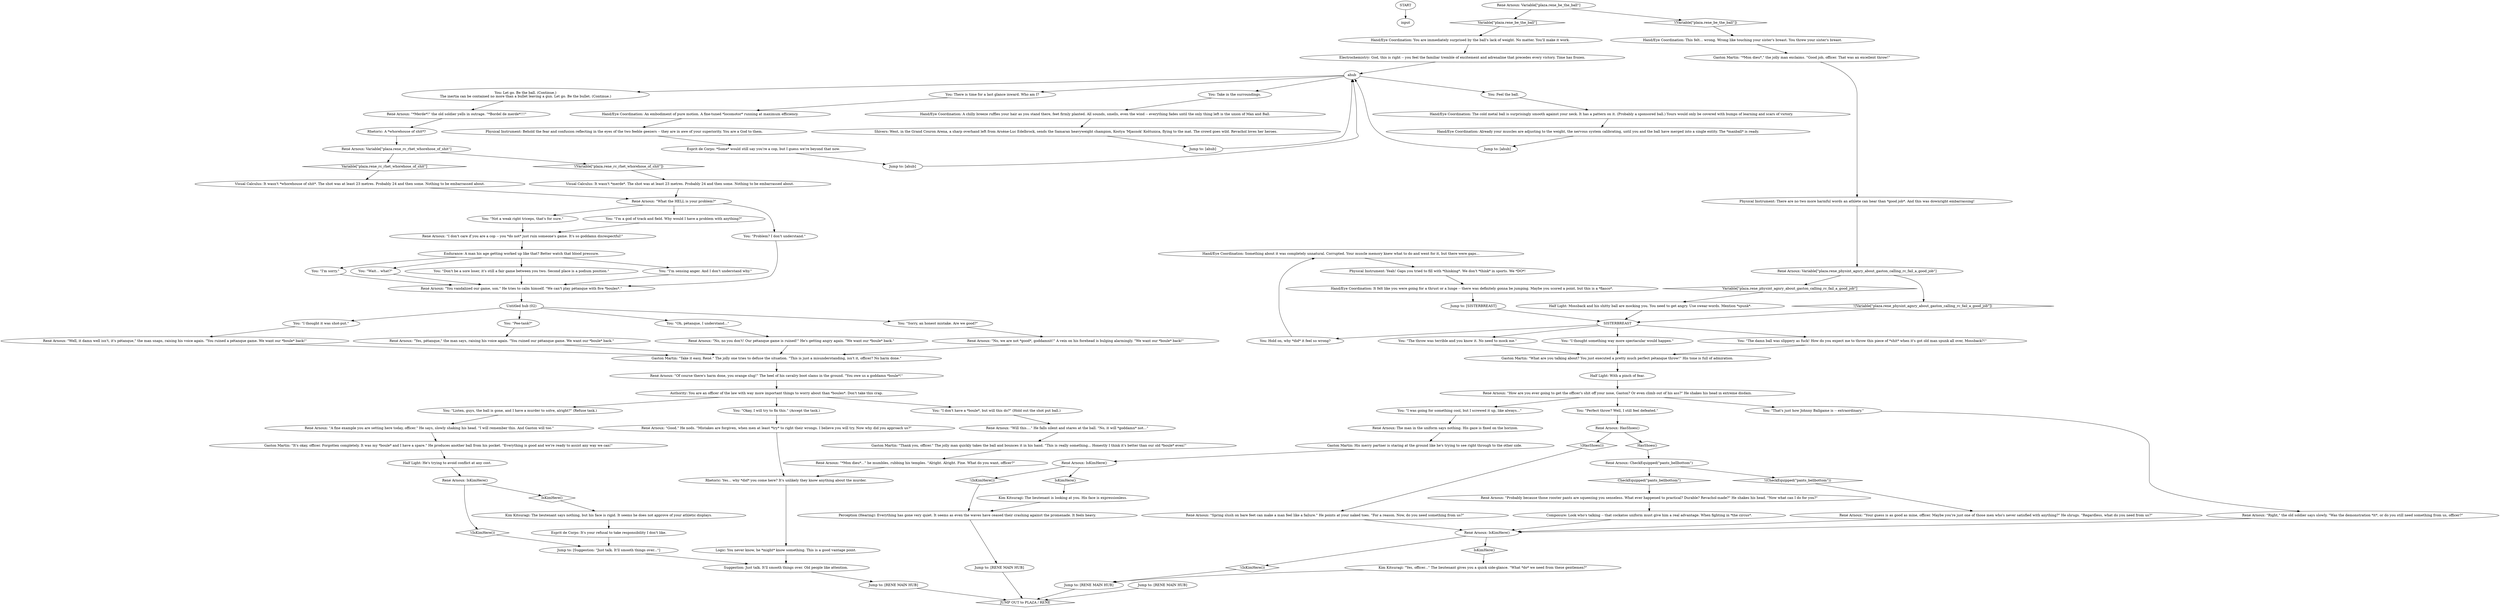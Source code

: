 # PLAZA / RENE PETANQUE
# René pétanque-ball RC.
# ==================================================
digraph G {
	  0 [label="START"];
	  1 [label="input"];
	  2 [label="Hand/Eye Coordination: Something about it was completely unnatural. Corrupted. Your muscle memory knew what to do and went for it, but there were gaps..."];
	  3 [label="René Arnoux: \"A fine example you are setting here today, officer.\" He says, slowly shaking his head. \"I will remember this. And Gaston will too.\""];
	  4 [label="Jump to: [Suggestion: \"Just talk. It'll smooth things over...\"]"];
	  5 [label="Esprit de Corps: It's your refusal to take responsibility I don't like."];
	  6 [label="René Arnoux: \"*Mon dieu*...\" he mumbles, rubbing his temples. \"Alright. Alright. Fine. What do you want, officer?\""];
	  7 [label="René Arnoux: Variable[\"plaza.rene_be_the_ball\"]"];
	  8 [label="Variable[\"plaza.rene_be_the_ball\"]", shape=diamond];
	  9 [label="!(Variable[\"plaza.rene_be_the_ball\"])", shape=diamond];
	  10 [label="You: \"Problem? I don't understand.\""];
	  11 [label="Hand/Eye Coordination: You are immediately surprised by the ball's lack of weight. No matter. You'll make it work."];
	  12 [label="You: \"Sorry, an honest mistake. Are we good?\""];
	  13 [label="Half Light: He's trying to avoid conflict at any cost."];
	  14 [label="You: \"I don't have a *boule*, but will this do?\" (Hold out the shot put ball.)"];
	  15 [label="ahub"];
	  16 [label="You: Feel the ball."];
	  17 [label="Jump to: [RENE MAIN HUB]"];
	  18 [label="René Arnoux: Variable[\"plaza.rene_physint_agnry_about_gaston_calling_rc_fail_a_good_job\"]"];
	  19 [label="Variable[\"plaza.rene_physint_agnry_about_gaston_calling_rc_fail_a_good_job\"]", shape=diamond];
	  20 [label="!(Variable[\"plaza.rene_physint_agnry_about_gaston_calling_rc_fail_a_good_job\"])", shape=diamond];
	  21 [label="Hand/Eye Coordination: It felt like you were going for a thrust or a lunge -- there was definitely gonna be jumping. Maybe you scored a point, but this is a *fiasco*."];
	  22 [label="You: \"I'm sensing anger. And I don't understand why.\""];
	  23 [label="You: \"The damn ball was slippery as fuck! How do you expect me to throw this piece of *shit* when it's got old man spunk all over, Mossback?!\""];
	  24 [label="You: \"I was going for something cool, but I screwed it up, like always...\""];
	  25 [label="René Arnoux: IsKimHere()"];
	  26 [label="IsKimHere()", shape=diamond];
	  27 [label="!(IsKimHere())", shape=diamond];
	  28 [label="Composure: Look who's talking -- that cockatoo uniform must give him a real advantage. When fighting in *the circus*."];
	  29 [label="Hand/Eye Coordination: The cold metal ball is surprisingly smooth against your neck. It has a pattern on it. (Probably a sponsored ball.) Yours would only be covered with bumps of learning and scars of victory."];
	  30 [label="You: \"Okay, I will try to fix this.\" (Accept the task.)"];
	  31 [label="You: \"Perfect throw? Well, I still feel defeated.\""];
	  32 [label="You: Take in the surroundings."];
	  33 [label="René Arnoux: HasShoes()"];
	  34 [label="HasShoes()", shape=diamond];
	  35 [label="!(HasShoes())", shape=diamond];
	  36 [label="You: Hold on, why *did* it feel so wrong?"];
	  37 [label="Jump to: [SISTERBREAST]"];
	  38 [label="René Arnoux: \"*Merde*!\" the old soldier yells in outrage. \"*Bordel de merde*!!!\""];
	  39 [label="Suggestion: Just talk. It'll smooth things over. Old people like attention."];
	  40 [label="Physical Instrument: There are no two more harmful words an athlete can hear than *good job*. And this was downright embarrassing!"];
	  41 [label="Half Light: Mossback and his shitty ball are mocking you. You need to get angry. Use swear-words. Mention *spunk*."];
	  42 [label="You: \"I thought it was shot-put.\""];
	  43 [label="René Arnoux: \"Probably because those rooster pants are squeezing you senseless. What ever happened to practical? Durable? Revachol-made?\" He shakes his head. \"Now what can I do for you?\""];
	  44 [label="René Arnoux: Variable[\"plaza.rene_rc_rhet_whorehose_of_shit\"]"];
	  45 [label="Variable[\"plaza.rene_rc_rhet_whorehose_of_shit\"]", shape=diamond];
	  46 [label="!(Variable[\"plaza.rene_rc_rhet_whorehose_of_shit\"])", shape=diamond];
	  48 [label="René Arnoux: \"How are you ever going to get the officer's shit off your nose, Gaston? Or even climb out of his ass?\" He shakes his head in extreme disdain."];
	  49 [label="Jump to: [ahub]"];
	  50 [label="Rhetoric: Yes... why *did* you come here? It's unlikely they know anything about the murder."];
	  51 [label="You: \"Pee-tank?\""];
	  52 [label="Kim Kitsuragi: The lieutenant says nothing, but his face is rigid. It seems he does not approve of your athletic displays."];
	  53 [label="Gaston Martin: \"Thank you, officer.\" The jolly man quickly takes the ball and bounces it in his hand. \"This is really something... Honestly I think it's better than our old *boule* even!\""];
	  54 [label="René Arnoux: IsKimHere()"];
	  55 [label="IsKimHere()", shape=diamond];
	  56 [label="!(IsKimHere())", shape=diamond];
	  57 [label="Gaston Martin: \"It's okay, officer. Forgotten completely. It was my *boule* and I have a spare.\" He produces another ball from his pocket. \"Everything is good and we're ready to assist any way we can!\""];
	  58 [label="You: \"I'm sorry.\""];
	  59 [label="René Arnoux: \"Your guess is as good as mine, officer. Maybe you're just one of those men who's never satisfied with anything?\" He shrugs. \"Regardless, what do you need from us?\""];
	  60 [label="Hand/Eye Coordination: A chilly breeze ruffles your hair as you stand there, feet firmly planted. All sounds, smells, even the wind -- everything fades until the only thing left is the union of Man and Ball."];
	  61 [label="René Arnoux: \"What the HELL is your problem?\""];
	  62 [label="Kim Kitsuragi: \"Yes, officer...\" The lieutenant gives you a quick side-glance. \"What *do* we need from these gentlemen?\""];
	  63 [label="René Arnoux: \"No, no you don't! Our pétanque game is ruined!\" He's getting angry again. \"We want our *boule* back.\""];
	  64 [label="René Arnoux: \"No, we are not *good*, goddamnit!\" A vein on his forehead is bulging alarmingly. \"We want our *boule* back!\""];
	  65 [label="René Arnoux: \"Yes, pétanque,\" the man says, raising his voice again. \"You ruined our pétanque game. We want our *boule* back.\""];
	  66 [label="You: \"Wait... what?\""];
	  67 [label="René Arnoux: CheckEquipped(\"pants_bellbottom\")"];
	  68 [label="CheckEquipped(\"pants_bellbottom\")", shape=diamond];
	  69 [label="!(CheckEquipped(\"pants_bellbottom\"))", shape=diamond];
	  70 [label="Gaston Martin: \"What are you talking about? You just executed a pretty much perfect pétanque throw!\" His tone is full of admiration."];
	  71 [label="René Arnoux: The man in the uniform says nothing. His gaze is fixed on the horizon."];
	  72 [label="Physical Instrument: Yeah! Gaps you tried to fill with *thinking*. We don't *think* in sports. We *DO*!"];
	  73 [label="Authority: You are an officer of the law with way more important things to worry about than *boules*. Don't take this crap."];
	  74 [label="René Arnoux: \"Will this....\" He falls silent and stares at the ball. \"No, it will *goddamn* not...\""];
	  75 [label="René Arnoux: \"Right,\" the old soldier says slowly. \"Was the demonstration *it*, or do you still need something from us, officer?\""];
	  76 [label="Electrochemistry: God, this is right -- you feel the familiar tremble of excitement and adrenaline that precedes every victory. Time has frozen."];
	  77 [label="Esprit de Corps: *Some* would still say you're a cop, but I guess we're beyond that now."];
	  78 [label="You: \"The throw was terrible and you know it. No need to mock me.\""];
	  79 [label="You: There is time for a last glance inward. Who am I?"];
	  80 [label="Perception (Hearing): Everything has gone very quiet. It seems as even the waves have ceased their crashing against the promenade. It feels heavy."];
	  81 [label="René Arnoux: \"Well, it damn well isn't, it's pétanque,\" the man snaps, raising his voice again. \"You ruined a pétanque game. We want our *boule* back!\""];
	  82 [label="René Arnoux: IsKimHere()"];
	  83 [label="IsKimHere()", shape=diamond];
	  84 [label="!(IsKimHere())", shape=diamond];
	  85 [label="Untitled hub (02)"];
	  86 [label="You: \"Don't be a sore loser, it's still a fair game between you two. Second place is a podium position.\""];
	  87 [label="Hand/Eye Coordination: An embodiment of pure motion. A fine-tuned *locomotor* running at maximum efficiency."];
	  88 [label="Jump to: [RENE MAIN HUB]"];
	  89 [label="Logic: You never know, he *might* know something. This is a good vantage point."];
	  90 [label="Endurance: A man his age getting worked up like that? Better watch that blood pressure."];
	  91 [label="Visual Calculus: It wasn't *whorehouse of shit*. The shot was at least 23 metres. Probably 24 and then some. Nothing to be embarrassed about."];
	  92 [label="René Arnoux: \"Spring slush on bare feet can make a man feel like a failure.\" He points at your naked toes. \"For a reason. Now, do you need something from us?\""];
	  93 [label="Hand/Eye Coordination: Already your muscles are adjusting to the weight, the nervous system calibrating, until you and the ball have merged into a single entity. The *manball* is ready."];
	  94 [label="Jump to: [ahub]"];
	  95 [label="You: \"I thought something way more spectacular would happen.\""];
	  96 [label="SISTERBREAST"];
	  97 [label="Half Light: With a pinch of fear."];
	  98 [label="You: \"Not a weak right triceps, that's for sure.\""];
	  99 [label="René Arnoux: \"I don't care if you are a cop -- you *do not* just ruin someone's game. It's so goddamn disrespectful!\""];
	  100 [label="You: Let go. Be the ball. (Continue.)\nThe inertia can be contained no more than a bullet leaving a gun. Let go. Be the bullet. (Continue.)"];
	  101 [label="Physical Instrument: Behold the fear and confusion reflecting in the eyes of the two feeble geezers -- they are in awe of your superiority. You are a God to them."];
	  102 [label="René Arnoux: \"Good.\" He nods. \"Mistakes are forgiven, when men at least *try* to right their wrongs. I believe you will try. Now why did you approach us?\""];
	  103 [label="Gaston Martin: \"Take it easy, René.\" The jolly one tries to defuse the situation. \"This is just a misunderstanding, isn't it, officer? No harm done.\""];
	  104 [label="Gaston Martin: \"*Mon dieu*,\" the jolly man exclaims. \"Good job, officer. That was an excellent throw!\""];
	  105 [label="You: \"That's just how Johnny Ballgame is -- extraordinary.\""];
	  106 [label="Visual Calculus: It wasn't *merde*. The shot was at least 23 metres. Probably 24 and then some. Nothing to be embarrassed about."];
	  107 [label="You: \"I'm a god of track and field. Why would I have a problem with anything?\""];
	  108 [label="Gaston Martin: His merry partner is staring at the ground like he's trying to see right through to the other side."];
	  109 [label="You: \"Listen, guys, the ball is gone, and I have a murder to solve, alright?\" (Refuse task.)"];
	  110 [label="Jump to: [RENE MAIN HUB]"];
	  111 [label="Kim Kitsuragi: The lieutenant is looking at you. His face is expressionless."];
	  112 [label="René Arnoux: \"Of course there's harm done, you orange slug!\" The heel of his cavalry boot slams in the ground. \"You owe us a goddamn *boule*!\""];
	  113 [label="Jump to: [RENE MAIN HUB]"];
	  114 [label="René Arnoux: \"You vandalized our game, son.\" He tries to calm himself. \"We can't play pétanque with five *boules*.\""];
	  115 [label="Shivers: West, in the Grand Couron Arena, a sharp overhand left from Arsène-Luc Edelbrock, sends the Samaran heavyweight champion, Kostya 'Mjasnok' Koštunica, flying to the mat. The crowd goes wild. Revachol loves her heroes."];
	  116 [label="You: \"Oh, pétanque, I understand...\""];
	  117 [label="Rhetoric: A *whorehouse of shit*?"];
	  118 [label="Hand/Eye Coordination: This felt... wrong. Wrong like touching your sister's breast. You threw your sister's breast."];
	  119 [label="Jump to: [ahub]"];
	  3830486 [label="JUMP OUT to PLAZA / RENE", shape=diamond];
	  0 -> 1
	  2 -> 72
	  3 -> 57
	  4 -> 39
	  5 -> 4
	  6 -> 50
	  7 -> 8
	  7 -> 9
	  8 -> 11
	  9 -> 118
	  10 -> 114
	  11 -> 76
	  12 -> 64
	  13 -> 82
	  14 -> 74
	  15 -> 16
	  15 -> 32
	  15 -> 100
	  15 -> 79
	  16 -> 29
	  17 -> 3830486
	  18 -> 19
	  18 -> 20
	  19 -> 41
	  20 -> 96
	  21 -> 37
	  22 -> 114
	  23 -> 70
	  24 -> 71
	  25 -> 26
	  25 -> 27
	  26 -> 111
	  27 -> 80
	  28 -> 54
	  29 -> 93
	  30 -> 102
	  31 -> 33
	  32 -> 60
	  33 -> 34
	  33 -> 35
	  34 -> 67
	  35 -> 92
	  36 -> 2
	  37 -> 96
	  38 -> 117
	  39 -> 110
	  40 -> 18
	  41 -> 96
	  42 -> 81
	  43 -> 28
	  44 -> 45
	  44 -> 46
	  45 -> 91
	  46 -> 106
	  48 -> 24
	  48 -> 105
	  48 -> 31
	  49 -> 15
	  50 -> 89
	  51 -> 65
	  52 -> 5
	  53 -> 6
	  54 -> 56
	  54 -> 55
	  55 -> 62
	  56 -> 17
	  57 -> 13
	  58 -> 114
	  59 -> 54
	  60 -> 115
	  61 -> 107
	  61 -> 98
	  61 -> 10
	  62 -> 17
	  63 -> 103
	  64 -> 103
	  65 -> 103
	  66 -> 114
	  67 -> 68
	  67 -> 69
	  68 -> 43
	  69 -> 59
	  70 -> 97
	  71 -> 108
	  72 -> 21
	  73 -> 109
	  73 -> 14
	  73 -> 30
	  74 -> 53
	  75 -> 54
	  76 -> 15
	  77 -> 49
	  78 -> 70
	  79 -> 87
	  80 -> 88
	  81 -> 103
	  82 -> 83
	  82 -> 84
	  83 -> 52
	  84 -> 4
	  85 -> 116
	  85 -> 42
	  85 -> 51
	  85 -> 12
	  86 -> 114
	  87 -> 101
	  88 -> 3830486
	  89 -> 39
	  90 -> 86
	  90 -> 58
	  90 -> 66
	  90 -> 22
	  91 -> 61
	  92 -> 54
	  93 -> 94
	  94 -> 15
	  95 -> 70
	  96 -> 36
	  96 -> 23
	  96 -> 78
	  96 -> 95
	  97 -> 48
	  98 -> 99
	  99 -> 90
	  100 -> 38
	  101 -> 77
	  102 -> 50
	  103 -> 112
	  104 -> 40
	  105 -> 75
	  106 -> 61
	  107 -> 99
	  108 -> 25
	  109 -> 3
	  110 -> 3830486
	  111 -> 80
	  112 -> 73
	  113 -> 3830486
	  114 -> 85
	  115 -> 119
	  116 -> 63
	  117 -> 44
	  118 -> 104
	  119 -> 15
}

